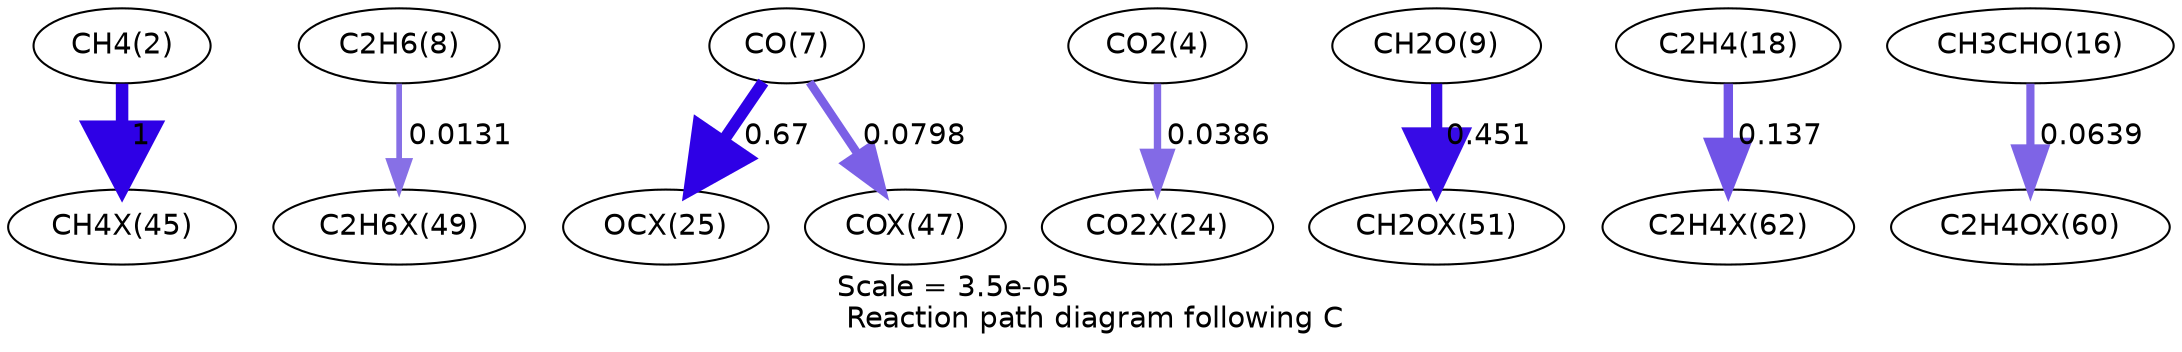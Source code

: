 digraph reaction_paths {
center=1;
s4 -> s44[fontname="Helvetica", penwidth=6, arrowsize=3, color="0.7, 1.5, 0.9"
, label=" 1"];
s10 -> s48[fontname="Helvetica", penwidth=2.73, arrowsize=1.36, color="0.7, 0.513, 0.9"
, label=" 0.0131"];
s9 -> s40[fontname="Helvetica", penwidth=5.7, arrowsize=2.85, color="0.7, 1.17, 0.9"
, label=" 0.67"];
s9 -> s46[fontname="Helvetica", penwidth=4.09, arrowsize=2.05, color="0.7, 0.58, 0.9"
, label=" 0.0798"];
s6 -> s39[fontname="Helvetica", penwidth=3.54, arrowsize=1.77, color="0.7, 0.539, 0.9"
, label=" 0.0386"];
s11 -> s49[fontname="Helvetica", penwidth=5.4, arrowsize=2.7, color="0.7, 0.951, 0.9"
, label=" 0.451"];
s20 -> s55[fontname="Helvetica", penwidth=4.5, arrowsize=2.25, color="0.7, 0.637, 0.9"
, label=" 0.137"];
s18 -> s54[fontname="Helvetica", penwidth=3.92, arrowsize=1.96, color="0.7, 0.564, 0.9"
, label=" 0.0639"];
s4 [ fontname="Helvetica", label="CH4(2)"];
s6 [ fontname="Helvetica", label="CO2(4)"];
s9 [ fontname="Helvetica", label="CO(7)"];
s10 [ fontname="Helvetica", label="C2H6(8)"];
s11 [ fontname="Helvetica", label="CH2O(9)"];
s18 [ fontname="Helvetica", label="CH3CHO(16)"];
s20 [ fontname="Helvetica", label="C2H4(18)"];
s39 [ fontname="Helvetica", label="CO2X(24)"];
s40 [ fontname="Helvetica", label="OCX(25)"];
s44 [ fontname="Helvetica", label="CH4X(45)"];
s46 [ fontname="Helvetica", label="COX(47)"];
s48 [ fontname="Helvetica", label="C2H6X(49)"];
s49 [ fontname="Helvetica", label="CH2OX(51)"];
s54 [ fontname="Helvetica", label="C2H4OX(60)"];
s55 [ fontname="Helvetica", label="C2H4X(62)"];
 label = "Scale = 3.5e-05\l Reaction path diagram following C";
 fontname = "Helvetica";
}

